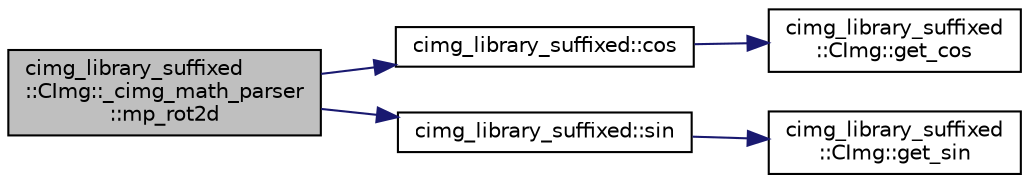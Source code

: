 digraph "cimg_library_suffixed::CImg::_cimg_math_parser::mp_rot2d"
{
  edge [fontname="Helvetica",fontsize="10",labelfontname="Helvetica",labelfontsize="10"];
  node [fontname="Helvetica",fontsize="10",shape=record];
  rankdir="LR";
  Node951 [label="cimg_library_suffixed\l::CImg::_cimg_math_parser\l::mp_rot2d",height=0.2,width=0.4,color="black", fillcolor="grey75", style="filled", fontcolor="black"];
  Node951 -> Node952 [color="midnightblue",fontsize="10",style="solid",fontname="Helvetica"];
  Node952 [label="cimg_library_suffixed::cos",height=0.2,width=0.4,color="black", fillcolor="white", style="filled",URL="$namespacecimg__library__suffixed.html#a758afc88f8b8d378717648ba797aee12"];
  Node952 -> Node953 [color="midnightblue",fontsize="10",style="solid",fontname="Helvetica"];
  Node953 [label="cimg_library_suffixed\l::CImg::get_cos",height=0.2,width=0.4,color="black", fillcolor="white", style="filled",URL="$structcimg__library__suffixed_1_1_c_img.html#a1d6d4be9892469025a791f19848d8638",tooltip="Compute the cosine of each pixel value . "];
  Node951 -> Node954 [color="midnightblue",fontsize="10",style="solid",fontname="Helvetica"];
  Node954 [label="cimg_library_suffixed::sin",height=0.2,width=0.4,color="black", fillcolor="white", style="filled",URL="$namespacecimg__library__suffixed.html#adadd90e3f405e206a38d01dc80e9be2d"];
  Node954 -> Node955 [color="midnightblue",fontsize="10",style="solid",fontname="Helvetica"];
  Node955 [label="cimg_library_suffixed\l::CImg::get_sin",height=0.2,width=0.4,color="black", fillcolor="white", style="filled",URL="$structcimg__library__suffixed_1_1_c_img.html#ada2a306f3b37f5630573447fc9578124",tooltip="Compute the sine of each pixel value . "];
}
